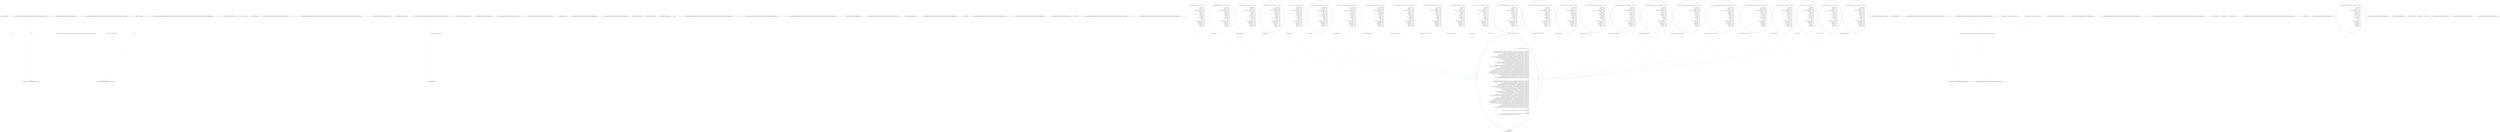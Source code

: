 digraph  {
n52 [label="QuantConnect.Lean.Engine.DataFeeds.CollectionSubscriptionDataSourceReader", span=""];
n0 [cluster="QuantConnect.Lean.Engine.DataFeeds.CollectionSubscriptionDataSourceReader.CollectionSubscriptionDataSourceReader(QuantConnect.Interfaces.IDataCacheProvider, QuantConnect.Data.SubscriptionDataConfig, System.DateTime, bool)", label="Entry QuantConnect.Lean.Engine.DataFeeds.CollectionSubscriptionDataSourceReader.CollectionSubscriptionDataSourceReader(QuantConnect.Interfaces.IDataCacheProvider, QuantConnect.Data.SubscriptionDataConfig, System.DateTime, bool)", span="44-44"];
n1 [cluster="QuantConnect.Lean.Engine.DataFeeds.CollectionSubscriptionDataSourceReader.CollectionSubscriptionDataSourceReader(QuantConnect.Interfaces.IDataCacheProvider, QuantConnect.Data.SubscriptionDataConfig, System.DateTime, bool)", label="_dataCacheProvider = dataCacheProvider", span="46-46"];
n2 [cluster="QuantConnect.Lean.Engine.DataFeeds.CollectionSubscriptionDataSourceReader.CollectionSubscriptionDataSourceReader(QuantConnect.Interfaces.IDataCacheProvider, QuantConnect.Data.SubscriptionDataConfig, System.DateTime, bool)", label="_date = date", span="47-47"];
n3 [cluster="QuantConnect.Lean.Engine.DataFeeds.CollectionSubscriptionDataSourceReader.CollectionSubscriptionDataSourceReader(QuantConnect.Interfaces.IDataCacheProvider, QuantConnect.Data.SubscriptionDataConfig, System.DateTime, bool)", label="_config = config", span="48-48"];
n4 [cluster="QuantConnect.Lean.Engine.DataFeeds.CollectionSubscriptionDataSourceReader.CollectionSubscriptionDataSourceReader(QuantConnect.Interfaces.IDataCacheProvider, QuantConnect.Data.SubscriptionDataConfig, System.DateTime, bool)", label="_isLiveMode = isLiveMode", span="49-49"];
n5 [cluster="QuantConnect.Lean.Engine.DataFeeds.CollectionSubscriptionDataSourceReader.CollectionSubscriptionDataSourceReader(QuantConnect.Interfaces.IDataCacheProvider, QuantConnect.Data.SubscriptionDataConfig, System.DateTime, bool)", label="_factory = (BaseData)ObjectActivator.GetActivator(config.Type).Invoke(new object[] { config.Type })", span="50-50"];
n6 [cluster="QuantConnect.Lean.Engine.DataFeeds.CollectionSubscriptionDataSourceReader.CollectionSubscriptionDataSourceReader(QuantConnect.Interfaces.IDataCacheProvider, QuantConnect.Data.SubscriptionDataConfig, System.DateTime, bool)", label="Exit QuantConnect.Lean.Engine.DataFeeds.CollectionSubscriptionDataSourceReader.CollectionSubscriptionDataSourceReader(QuantConnect.Interfaces.IDataCacheProvider, QuantConnect.Data.SubscriptionDataConfig, System.DateTime, bool)", span="44-44"];
n7 [cluster="QuantConnect.Util.ObjectActivator.GetActivator(System.Type)", label="Entry QuantConnect.Util.ObjectActivator.GetActivator(System.Type)", span="50-50"];
n8 [cluster="System.Func<T, TResult>.Invoke(T)", label="Entry System.Func<T, TResult>.Invoke(T)", span="0-0"];
n9 [cluster="QuantConnect.Lean.Engine.DataFeeds.CollectionSubscriptionDataSourceReader.Read(QuantConnect.Data.SubscriptionDataSource)", label="Entry QuantConnect.Lean.Engine.DataFeeds.CollectionSubscriptionDataSourceReader.Read(QuantConnect.Data.SubscriptionDataSource)", span="70-70"];
n10 [cluster="QuantConnect.Lean.Engine.DataFeeds.CollectionSubscriptionDataSourceReader.Read(QuantConnect.Data.SubscriptionDataSource)", label="SubscriptionDataSourceReader.CheckRemoteFileCache()", span="72-72"];
n13 [cluster="QuantConnect.Lean.Engine.DataFeeds.CollectionSubscriptionDataSourceReader.Read(QuantConnect.Data.SubscriptionDataSource)", label="source.TransportMedium", span="78-78"];
n15 [cluster="QuantConnect.Lean.Engine.DataFeeds.CollectionSubscriptionDataSourceReader.Read(QuantConnect.Data.SubscriptionDataSource)", label="reader = new RestSubscriptionStreamReader(source.Source)", span="82-82"];
n17 [cluster="QuantConnect.Lean.Engine.DataFeeds.CollectionSubscriptionDataSourceReader.Read(QuantConnect.Data.SubscriptionDataSource)", label="reader = new LocalFileSubscriptionStreamReader(_dataCacheProvider, source.Source)", span="85-85"];
n19 [cluster="QuantConnect.Lean.Engine.DataFeeds.CollectionSubscriptionDataSourceReader.Read(QuantConnect.Data.SubscriptionDataSource)", label="reader = new RemoteFileSubscriptionStreamReader(_dataCacheProvider, source.Source, Globals.Cache)", span="88-88"];
n11 [cluster="QuantConnect.Lean.Engine.DataFeeds.CollectionSubscriptionDataSourceReader.Read(QuantConnect.Data.SubscriptionDataSource)", label="IStreamReader reader = null", span="74-74"];
n31 [cluster="QuantConnect.Lean.Engine.DataFeeds.SubscriptionDataSourceReader.CheckRemoteFileCache()", label="Entry QuantConnect.Lean.Engine.DataFeeds.SubscriptionDataSourceReader.CheckRemoteFileCache()", span="58-58"];
n32 [cluster="QuantConnect.Data.UniverseSelection.BaseDataCollection.BaseDataCollection()", label="Entry QuantConnect.Data.UniverseSelection.BaseDataCollection.BaseDataCollection()", span="46-46"];
n14 [cluster="QuantConnect.Lean.Engine.DataFeeds.CollectionSubscriptionDataSourceReader.Read(QuantConnect.Data.SubscriptionDataSource)", label="SubscriptionTransportMedium.Rest", span="81-81"];
n16 [cluster="QuantConnect.Lean.Engine.DataFeeds.CollectionSubscriptionDataSourceReader.Read(QuantConnect.Data.SubscriptionDataSource)", label="SubscriptionTransportMedium.LocalFile", span="84-84"];
n18 [cluster="QuantConnect.Lean.Engine.DataFeeds.CollectionSubscriptionDataSourceReader.Read(QuantConnect.Data.SubscriptionDataSource)", label="SubscriptionTransportMedium.RemoteFile", span="87-87"];
n20 [cluster="QuantConnect.Lean.Engine.DataFeeds.CollectionSubscriptionDataSourceReader.Read(QuantConnect.Data.SubscriptionDataSource)", label="var raw = ''''", span="92-92"];
n35 [cluster="QuantConnect.Lean.Engine.DataFeeds.Transport.RemoteFileSubscriptionStreamReader.RemoteFileSubscriptionStreamReader(QuantConnect.Interfaces.IDataCacheProvider, string, string)", label="Entry QuantConnect.Lean.Engine.DataFeeds.Transport.RemoteFileSubscriptionStreamReader.RemoteFileSubscriptionStreamReader(QuantConnect.Interfaces.IDataCacheProvider, string, string)", span="37-37"];
n33 [cluster="QuantConnect.Lean.Engine.DataFeeds.Transport.RestSubscriptionStreamReader.RestSubscriptionStreamReader(string)", label="Entry QuantConnect.Lean.Engine.DataFeeds.Transport.RestSubscriptionStreamReader.RestSubscriptionStreamReader(string)", span="35-35"];
n34 [cluster="QuantConnect.Lean.Engine.DataFeeds.Transport.LocalFileSubscriptionStreamReader.LocalFileSubscriptionStreamReader(QuantConnect.Interfaces.IDataCacheProvider, string, string)", label="Entry QuantConnect.Lean.Engine.DataFeeds.Transport.LocalFileSubscriptionStreamReader.LocalFileSubscriptionStreamReader(QuantConnect.Interfaces.IDataCacheProvider, string, string)", span="41-41"];
n36 [cluster="QuantConnect.Interfaces.IStreamReader.ReadLine()", label="Entry QuantConnect.Interfaces.IStreamReader.ReadLine()", span="38-38"];
n37 [cluster="QuantConnect.Data.BaseData.Reader(QuantConnect.Data.SubscriptionDataConfig, string, System.DateTime, bool)", label="Entry QuantConnect.Data.BaseData.Reader(QuantConnect.Data.SubscriptionDataConfig, string, System.DateTime, bool)", span="144-144"];
n38 [cluster="System.Exception.Exception(string)", label="Entry System.Exception.Exception(string)", span="0-0"];
n39 [cluster="QuantConnect.Lean.Engine.DataFeeds.CollectionSubscriptionDataSourceReader.OnInvalidSource(QuantConnect.Data.SubscriptionDataSource, System.Exception)", label="Entry QuantConnect.Lean.Engine.DataFeeds.CollectionSubscriptionDataSourceReader.OnInvalidSource(QuantConnect.Data.SubscriptionDataSource, System.Exception)", span="136-136"];
n40 [cluster="QuantConnect.Lean.Engine.DataFeeds.CollectionSubscriptionDataSourceReader.OnReaderError(string, System.Exception)", label="Entry QuantConnect.Lean.Engine.DataFeeds.CollectionSubscriptionDataSourceReader.OnReaderError(string, System.Exception)", span="125-125"];
n30 [cluster="QuantConnect.Lean.Engine.DataFeeds.CollectionSubscriptionDataSourceReader.Read(QuantConnect.Data.SubscriptionDataSource)", label="Exit QuantConnect.Lean.Engine.DataFeeds.CollectionSubscriptionDataSourceReader.Read(QuantConnect.Data.SubscriptionDataSource)", span="70-70"];
n41 [cluster="QuantConnect.Lean.Engine.DataFeeds.CollectionSubscriptionDataSourceReader.OnReaderError(string, System.Exception)", label="var handler = ReaderError", span="127-127"];
n43 [cluster="QuantConnect.Lean.Engine.DataFeeds.CollectionSubscriptionDataSourceReader.OnReaderError(string, System.Exception)", label="handler(this, new ReaderErrorEventArgs(line, exception))", span="128-128"];
n42 [cluster="QuantConnect.Lean.Engine.DataFeeds.CollectionSubscriptionDataSourceReader.OnReaderError(string, System.Exception)", label="handler != null", span="128-128"];
n44 [cluster="QuantConnect.Lean.Engine.DataFeeds.CollectionSubscriptionDataSourceReader.OnReaderError(string, System.Exception)", label="Exit QuantConnect.Lean.Engine.DataFeeds.CollectionSubscriptionDataSourceReader.OnReaderError(string, System.Exception)", span="125-125"];
n45 [cluster="QuantConnect.Lean.Engine.DataFeeds.ReaderErrorEventArgs.ReaderErrorEventArgs(string, System.Exception)", label="Entry QuantConnect.Lean.Engine.DataFeeds.ReaderErrorEventArgs.ReaderErrorEventArgs(string, System.Exception)", span="45-45"];
n46 [cluster="System.EventHandler<TEventArgs>.Invoke(object, TEventArgs)", label="Entry System.EventHandler<TEventArgs>.Invoke(object, TEventArgs)", span="0-0"];
n47 [cluster="QuantConnect.Lean.Engine.DataFeeds.CollectionSubscriptionDataSourceReader.OnInvalidSource(QuantConnect.Data.SubscriptionDataSource, System.Exception)", label="var handler = InvalidSource", span="138-138"];
n49 [cluster="QuantConnect.Lean.Engine.DataFeeds.CollectionSubscriptionDataSourceReader.OnInvalidSource(QuantConnect.Data.SubscriptionDataSource, System.Exception)", label="handler(this, new InvalidSourceEventArgs(source, exception))", span="139-139"];
n48 [cluster="QuantConnect.Lean.Engine.DataFeeds.CollectionSubscriptionDataSourceReader.OnInvalidSource(QuantConnect.Data.SubscriptionDataSource, System.Exception)", label="handler != null", span="139-139"];
n50 [cluster="QuantConnect.Lean.Engine.DataFeeds.CollectionSubscriptionDataSourceReader.OnInvalidSource(QuantConnect.Data.SubscriptionDataSource, System.Exception)", label="Exit QuantConnect.Lean.Engine.DataFeeds.CollectionSubscriptionDataSourceReader.OnInvalidSource(QuantConnect.Data.SubscriptionDataSource, System.Exception)", span="136-136"];
n51 [cluster="QuantConnect.Lean.Engine.DataFeeds.InvalidSourceEventArgs.InvalidSourceEventArgs(QuantConnect.Data.SubscriptionDataSource, System.Exception)", label="Entry QuantConnect.Lean.Engine.DataFeeds.InvalidSourceEventArgs.InvalidSourceEventArgs(QuantConnect.Data.SubscriptionDataSource, System.Exception)", span="46-46"];
m0_44 [cluster="lambda expression", file="DailyFx.cs", label="Entry lambda expression", span="703-703"];
m0_45 [cluster="lambda expression", file="DailyFx.cs", label="new TestCaseData(x).SetName(x.Language + ''/'' + x.Algorithm)", span="703-703"];
m0_46 [cluster="lambda expression", file="DailyFx.cs", label="Exit lambda expression", span="703-703"];
m0_9 [cluster="QuantConnect.Tests.AlgorithmRunner.RunLocalBacktest(string, System.Collections.Generic.Dictionary<string, string>, QuantConnect.Language)", file="DailyFx.cs", label="Entry QuantConnect.Tests.AlgorithmRunner.RunLocalBacktest(string, System.Collections.Generic.Dictionary<string, string>, QuantConnect.Language)", span="38-38"];
m0_0 [cluster="QuantConnect.Tests.RegressionTests.AlgorithmStatisticsRegression(QuantConnect.Tests.RegressionTests.AlgorithmStatisticsTestParameters)", file="DailyFx.cs", label="Entry QuantConnect.Tests.RegressionTests.AlgorithmStatisticsRegression(QuantConnect.Tests.RegressionTests.AlgorithmStatisticsTestParameters)", span="25-25"];
m0_3 [cluster="QuantConnect.Tests.RegressionTests.AlgorithmStatisticsRegression(QuantConnect.Tests.RegressionTests.AlgorithmStatisticsTestParameters)", color=green, community=0, file="DailyFx.cs", label="QuantConnect.Configuration.Config.Set(''symbol-minute-limit'', ''100'')", prediction=0, span="32-32"];
m0_2 [cluster="QuantConnect.Tests.RegressionTests.AlgorithmStatisticsRegression(QuantConnect.Tests.RegressionTests.AlgorithmStatisticsTestParameters)", file="DailyFx.cs", label="parameters.Algorithm == ''OptionChainConsistencyRegressionAlgorithm''", span="29-29"];
m0_4 [cluster="QuantConnect.Tests.RegressionTests.AlgorithmStatisticsRegression(QuantConnect.Tests.RegressionTests.AlgorithmStatisticsTestParameters)", color=green, community=0, file="DailyFx.cs", label="QuantConnect.Configuration.Config.Set(''symbol-second-limit'', ''100'')", prediction=1, span="33-33"];
m0_5 [cluster="QuantConnect.Tests.RegressionTests.AlgorithmStatisticsRegression(QuantConnect.Tests.RegressionTests.AlgorithmStatisticsTestParameters)", file="DailyFx.cs", label="QuantConnect.Configuration.Config.Set(''symbol-tick-limit'', ''100'')", span="34-34"];
m0_1 [cluster="QuantConnect.Tests.RegressionTests.AlgorithmStatisticsRegression(QuantConnect.Tests.RegressionTests.AlgorithmStatisticsTestParameters)", file="DailyFx.cs", label="QuantConnect.Configuration.Config.Set(''quandl-auth-token'', ''WyAazVXnq7ATy_fefTqm'')", span="27-27"];
m0_6 [cluster="QuantConnect.Tests.RegressionTests.AlgorithmStatisticsRegression(QuantConnect.Tests.RegressionTests.AlgorithmStatisticsTestParameters)", file="DailyFx.cs", label="AlgorithmRunner.RunLocalBacktest(parameters.Algorithm, parameters.Statistics, parameters.Language)", span="37-37"];
m0_7 [cluster="QuantConnect.Tests.RegressionTests.AlgorithmStatisticsRegression(QuantConnect.Tests.RegressionTests.AlgorithmStatisticsTestParameters)", file="DailyFx.cs", label="Exit QuantConnect.Tests.RegressionTests.AlgorithmStatisticsRegression(QuantConnect.Tests.RegressionTests.AlgorithmStatisticsTestParameters)", span="25-25"];
m0_41 [cluster="QuantConnect.Tests.RegressionTests.AlgorithmStatisticsTestParameters.AlgorithmStatisticsTestParameters(string, System.Collections.Generic.Dictionary<string, string>, QuantConnect.Language)", file="DailyFx.cs", label="Entry QuantConnect.Tests.RegressionTests.AlgorithmStatisticsTestParameters.AlgorithmStatisticsTestParameters(string, System.Collections.Generic.Dictionary<string, string>, QuantConnect.Language)", span="712-712"];
m0_49 [cluster="QuantConnect.Tests.RegressionTests.AlgorithmStatisticsTestParameters.AlgorithmStatisticsTestParameters(string, System.Collections.Generic.Dictionary<string, string>, QuantConnect.Language)", file="DailyFx.cs", label="Algorithm = algorithm", span="714-714"];
m0_50 [cluster="QuantConnect.Tests.RegressionTests.AlgorithmStatisticsTestParameters.AlgorithmStatisticsTestParameters(string, System.Collections.Generic.Dictionary<string, string>, QuantConnect.Language)", file="DailyFx.cs", label="Statistics = statistics", span="715-715"];
m0_51 [cluster="QuantConnect.Tests.RegressionTests.AlgorithmStatisticsTestParameters.AlgorithmStatisticsTestParameters(string, System.Collections.Generic.Dictionary<string, string>, QuantConnect.Language)", file="DailyFx.cs", label="Language = language", span="716-716"];
m0_52 [cluster="QuantConnect.Tests.RegressionTests.AlgorithmStatisticsTestParameters.AlgorithmStatisticsTestParameters(string, System.Collections.Generic.Dictionary<string, string>, QuantConnect.Language)", file="DailyFx.cs", label="Exit QuantConnect.Tests.RegressionTests.AlgorithmStatisticsTestParameters.AlgorithmStatisticsTestParameters(string, System.Collections.Generic.Dictionary<string, string>, QuantConnect.Language)", span="712-712"];
m0_48 [cluster="Unk.SetName", file="DailyFx.cs", label="Entry Unk.SetName", span=""];
m0_10 [cluster="QuantConnect.Tests.RegressionTests.GetRegressionTestParameters()", file="DailyFx.cs", label="Entry QuantConnect.Tests.RegressionTests.GetRegressionTestParameters()", span="40-40"];
m0_11 [cluster="QuantConnect.Tests.RegressionTests.GetRegressionTestParameters()", color=green, community=0, file="DailyFx.cs", label="var basicTemplateStatistics = new Dictionary<string, string>\r\n            {\r\n                {''Total Trades'', ''1''},\r\n                {''Average Win'', ''0%''},\r\n                {''Average Loss'', ''0%''},\r\n                {''Compounding Annual Return'', ''264.956%''},\r\n                {''Drawdown'', ''2.200%''},\r\n                {''Expectancy'', ''0''},\r\n                {''Net Profit'', ''0%''},\r\n                {''Sharpe Ratio'', ''4.411''},\r\n                {''Loss Rate'', ''0%''},\r\n                {''Win Rate'', ''0%''},\r\n                {''Profit-Loss Ratio'', ''0''},\r\n                {''Alpha'', ''0.002''},\r\n                {''Beta'', ''1''},\r\n                {''Annual Standard Deviation'', ''0.193''},\r\n                {''Annual Variance'', ''0.037''},\r\n                {''Information Ratio'', ''6.816''},\r\n                {''Tracking Error'', ''0''},\r\n                {''Treynor Ratio'', ''0.851''},\r\n                {''Total Fees'', ''$3.09''}\r\n            }", prediction=2, span="42-63"];
m0_12 [cluster="QuantConnect.Tests.RegressionTests.GetRegressionTestParameters()", color=green, community=0, file="DailyFx.cs", label="var basicTemplateOptionsStatistics = new Dictionary<string, string>\r\n            {\r\n                {''Total Trades'', ''2''},\r\n                {''Average Win'', ''0%''},\r\n                {''Average Loss'', ''-0.28%''},\r\n                {''Compounding Annual Return'', ''-78.105%''},\r\n                {''Drawdown'', ''0.300%''},\r\n                {''Expectancy'', ''-1''},\r\n                {''Net Profit'', ''-0.280%''},\r\n                {''Sharpe Ratio'', ''0''},\r\n                {''Loss Rate'', ''100%''},\r\n                {''Win Rate'', ''0%''},\r\n                {''Profit-Loss Ratio'', ''0''},\r\n                {''Alpha'', ''0''},\r\n                {''Beta'', ''0''},\r\n                {''Annual Standard Deviation'', ''0''},\r\n                {''Annual Variance'', ''0''},\r\n                {''Information Ratio'', ''0''},\r\n                {''Tracking Error'', ''0''},\r\n                {''Treynor Ratio'', ''0''},\r\n                {''Total Fees'', ''$0.50''},\r\n            }", prediction=3, span="65-86"];
m0_37 [cluster="QuantConnect.Tests.RegressionTests.GetRegressionTestParameters()", file="DailyFx.cs", label="return new List<AlgorithmStatisticsTestParameters>\r\n            {\r\n                // CSharp\r\n                new AlgorithmStatisticsTestParameters(''BasicTemplateFuturesAlgorithmDaily'', basicTemplateFuturesAlgorithmDailyStatistics, Language.CSharp),\r\n                new AlgorithmStatisticsTestParameters(''AddRemoveSecurityRegressionAlgorithm'', addRemoveSecurityRegressionStatistics, Language.CSharp),\r\n                new AlgorithmStatisticsTestParameters(''BasicTemplateAlgorithm'', basicTemplateStatistics, Language.CSharp),\r\n                new AlgorithmStatisticsTestParameters(''BasicTemplateOptionsAlgorithm'', basicTemplateOptionsStatistics, Language.CSharp),\r\n                new AlgorithmStatisticsTestParameters(''CustomDataRegressionAlgorithm'', customDataRegressionStatistics, Language.CSharp),\r\n                new AlgorithmStatisticsTestParameters(''DropboxBaseDataUniverseSelectionAlgorithm'', dropboxBaseDataUniverseSelectionStatistics, Language.CSharp),\r\n                new AlgorithmStatisticsTestParameters(''DropboxUniverseSelectionAlgorithm'', dropboxUniverseSelectionStatistics, Language.CSharp),\r\n                new AlgorithmStatisticsTestParameters(''LimitFillRegressionAlgorithm'', limitFillRegressionStatistics, Language.CSharp),\r\n                new AlgorithmStatisticsTestParameters(''ParameterizedAlgorithm'', parameterizedStatistics, Language.CSharp),\r\n                new AlgorithmStatisticsTestParameters(''RegressionAlgorithm'', regressionStatistics, Language.CSharp),\r\n                new AlgorithmStatisticsTestParameters(''UniverseSelectionRegressionAlgorithm'', universeSelectionRegressionStatistics, Language.CSharp),\r\n                new AlgorithmStatisticsTestParameters(''UpdateOrderRegressionAlgorithm'', updateOrderRegressionStatistics, Language.CSharp),\r\n                new AlgorithmStatisticsTestParameters(''HistoryAlgorithm'', historyAlgorithmStatistics, Language.CSharp),\r\n                new AlgorithmStatisticsTestParameters(''CoarseFundamentalTop5Algorithm'', coarseFundamentalTop5AlgorithmStatistics, Language.CSharp),\r\n                new AlgorithmStatisticsTestParameters(''CoarseFineFundamentalRegressionAlgorithm'', coarseFineFundamentalRegressionAlgorithmStatistics, Language.CSharp),\r\n                new AlgorithmStatisticsTestParameters(''MACDTrendAlgorithm'', macdTrendAlgorithmStatistics, Language.CSharp),\r\n                new AlgorithmStatisticsTestParameters(''OptionSplitRegressionAlgorithm'', optionSplitRegressionAlgorithmStatistics, Language.CSharp),\r\n                new AlgorithmStatisticsTestParameters(''OptionRenameRegressionAlgorithm'', optionRenameRegressionAlgorithmStatistics, Language.CSharp),\r\n                new AlgorithmStatisticsTestParameters(''OptionOpenInterestRegressionAlgorithm'', optionOpenInterestRegressionAlgorithmStatistics, Language.CSharp),\r\n                new AlgorithmStatisticsTestParameters(''OptionChainConsistencyRegressionAlgorithm'', optionChainConsistencyRegressionAlgorithmStatistics, Language.CSharp),\r\n                new AlgorithmStatisticsTestParameters(''WeeklyUniverseSelectionRegressionAlgorithm'', weeklyUniverseSelectionRegressionAlgorithmStatistics, Language.CSharp),\r\n                new AlgorithmStatisticsTestParameters(''OptionExerciseAssignRegressionAlgorithm'',optionExerciseAssignRegressionAlgorithmStatistics, Language.CSharp),\r\n                new AlgorithmStatisticsTestParameters(''BasicTemplateDailyAlgorithm'', basicTemplateDailyStatistics, Language.CSharp),\r\n                new AlgorithmStatisticsTestParameters(''HourSplitRegressionAlgorithm'', hourSplitStatistics, Language.CSharp),\r\n                new AlgorithmStatisticsTestParameters(''HourReverseSplitRegressionAlgorithm'', hourReverseSplitStatistics, Language.CSharp),\r\n                new AlgorithmStatisticsTestParameters(''FractionalQuantityRegressionAlgorithm'', fractionalQuantityRegressionStatistics, Language.CSharp),\r\n\r\n                // Python\r\n                // new AlgorithmStatisticsTestParameters(''BasicTemplateFuturesAlgorithmDaily'', basicTemplateFuturesAlgorithmDailyStatistics, Language.Python),\r\n                new AlgorithmStatisticsTestParameters(''AddRemoveSecurityRegressionAlgorithm'', addRemoveSecurityRegressionStatistics, Language.Python),\r\n                new AlgorithmStatisticsTestParameters(''BasicTemplateAlgorithm'', basicTemplateStatistics, Language.Python),\r\n                new AlgorithmStatisticsTestParameters(''BasicTemplateOptionsAlgorithm'', basicTemplateOptionsStatistics, Language.Python),\r\n                new AlgorithmStatisticsTestParameters(''CustomDataRegressionAlgorithm'', customDataRegressionStatistics, Language.Python),\r\n                new AlgorithmStatisticsTestParameters(''DropboxBaseDataUniverseSelectionAlgorithm'', dropboxBaseDataUniverseSelectionStatistics, Language.Python),\r\n                new AlgorithmStatisticsTestParameters(''DropboxUniverseSelectionAlgorithm'', dropboxUniverseSelectionStatistics, Language.Python),\r\n                new AlgorithmStatisticsTestParameters(''LimitFillRegressionAlgorithm'', limitFillRegressionStatistics, Language.Python),\r\n                new AlgorithmStatisticsTestParameters(''ParameterizedAlgorithm'', parameterizedStatistics, Language.Python),\r\n                new AlgorithmStatisticsTestParameters(''RegressionAlgorithm'', regressionStatistics, Language.Python),\r\n                new AlgorithmStatisticsTestParameters(''UniverseSelectionRegressionAlgorithm'', universeSelectionRegressionStatistics, Language.Python),\r\n                new AlgorithmStatisticsTestParameters(''UpdateOrderRegressionAlgorithm'', updateOrderRegressionStatistics, Language.Python),\r\n                //new AlgorithmStatisticsTestParameters(''HistoryAlgorithm'', historyAlgorithmStatistics, Language.Python),\r\n                new AlgorithmStatisticsTestParameters(''CoarseFundamentalTop5Algorithm'', coarseFundamentalTop5AlgorithmStatistics, Language.Python),\r\n                new AlgorithmStatisticsTestParameters(''CoarseFineFundamentalRegressionAlgorithm'', coarseFineFundamentalRegressionAlgorithmStatistics, Language.Python),\r\n                new AlgorithmStatisticsTestParameters(''MACDTrendAlgorithm'', macdTrendAlgorithmStatistics, Language.Python),\r\n                new AlgorithmStatisticsTestParameters(''OptionSplitRegressionAlgorithm'', optionSplitRegressionAlgorithmStatistics, Language.Python),\r\n                new AlgorithmStatisticsTestParameters(''OptionRenameRegressionAlgorithm'', optionRenameRegressionAlgorithmStatistics, Language.Python),\r\n                new AlgorithmStatisticsTestParameters(''OptionOpenInterestRegressionAlgorithm'', optionOpenInterestRegressionAlgorithmStatistics, Language.Python),\r\n                new AlgorithmStatisticsTestParameters(''OptionChainConsistencyRegressionAlgorithm'', optionChainConsistencyRegressionAlgorithmStatistics, Language.Python),\r\n                new AlgorithmStatisticsTestParameters(''WeeklyUniverseSelectionRegressionAlgorithm'', weeklyUniverseSelectionRegressionAlgorithmStatistics, Language.Python),\r\n                new AlgorithmStatisticsTestParameters(''OptionExerciseAssignRegressionAlgorithm'',optionExerciseAssignRegressionAlgorithmStatistics, Language.Python),\r\n                new AlgorithmStatisticsTestParameters(''BasicTemplateDailyAlgorithm'', basicTemplateDailyStatistics, Language.Python),\r\n                new AlgorithmStatisticsTestParameters(''HourSplitRegressionAlgorithm'', hourSplitStatistics, Language.Python),\r\n                new AlgorithmStatisticsTestParameters(''HourReverseSplitRegressionAlgorithm'', hourReverseSplitStatistics, Language.Python),\r\n                new AlgorithmStatisticsTestParameters(''FractionalQuantityRegressionAlgorithm'', fractionalQuantityRegressionStatistics, Language.Python),\r\n\r\n                // FSharp\r\n                // new AlgorithmStatisticsTestParameters(''BasicTemplateAlgorithm'', basicTemplateStatistics, Language.FSharp),\r\n\r\n                // VisualBasic\r\n                // new AlgorithmStatisticsTestParameters(''BasicTemplateAlgorithm'', basicTemplateStatistics, Language.VisualBasic),\r\n            }.Select(x => new TestCaseData(x).SetName(x.Language + ''/'' + x.Algorithm)).ToArray();", span="640-703"];
m0_17 [cluster="QuantConnect.Tests.RegressionTests.GetRegressionTestParameters()", color=green, community=0, file="DailyFx.cs", label="var customDataRegressionStatistics = new Dictionary<string, string>\r\n            {\r\n                {''Total Trades'', ''1''},\r\n                {''Average Win'', ''0%''},\r\n                {''Average Loss'', ''0%''},\r\n                {''Compounding Annual Return'', ''155.210%''},\r\n                {''Drawdown'', ''84.800%''},\r\n                {''Expectancy'', ''0''},\r\n                {''Net Profit'', ''0%''},\r\n                {''Sharpe Ratio'', ''1.199''},\r\n                {''Loss Rate'', ''0%''},\r\n                {''Win Rate'', ''0%''},\r\n                {''Profit-Loss Ratio'', ''0''},\r\n                {''Alpha'', ''0.99''},\r\n                {''Beta'', ''0.168''},\r\n                {''Annual Standard Deviation'', ''0.84''},\r\n                {''Annual Variance'', ''0.706''},\r\n                {''Information Ratio'', ''1.072''},\r\n                {''Tracking Error'', ''0.845''},\r\n                {''Treynor Ratio'', ''5.997''},\r\n                {''Total Fees'', ''$0.00''}\r\n            }", prediction=4, span="180-201"];
m0_13 [cluster="QuantConnect.Tests.RegressionTests.GetRegressionTestParameters()", file="DailyFx.cs", label="var limitFillRegressionStatistics = new Dictionary<string, string>\r\n            {\r\n                {''Total Trades'', ''34''},\r\n                {''Average Win'', ''0.02%''},\r\n                {''Average Loss'', ''-0.02%''},\r\n                {''Compounding Annual Return'', ''8.350%''},\r\n                {''Drawdown'', ''0.400%''},\r\n                {''Expectancy'', ''0.447''},\r\n                {''Net Profit'', ''0.103%''},\r\n                {''Sharpe Ratio'', ''1.747''},\r\n                {''Loss Rate'', ''31%''},\r\n                {''Win Rate'', ''69%''},\r\n                {''Profit-Loss Ratio'', ''1.10''},\r\n                {''Alpha'', ''-0.077''},\r\n                {''Beta'', ''0.152''},\r\n                {''Annual Standard Deviation'', ''0.03''},\r\n                {''Annual Variance'', ''0.001''},\r\n                {''Information Ratio'', ''-4.87''},\r\n                {''Tracking Error'', ''0.164''},\r\n                {''Treynor Ratio'', ''0.343''},\r\n                {''Total Fees'', ''$34.00''}\r\n            }", span="88-109"];
m0_15 [cluster="QuantConnect.Tests.RegressionTests.GetRegressionTestParameters()", color=green, community=0, file="DailyFx.cs", label="var regressionStatistics = new Dictionary<string, string>\r\n            {\r\n                {''Total Trades'', ''5433''},\r\n                {''Average Win'', ''0.00%''},\r\n                {''Average Loss'', ''0.00%''},\r\n                {''Compounding Annual Return'', ''-3.886%''},\r\n                {''Drawdown'', ''0.100%''},\r\n                {''Expectancy'', ''-0.991''},\r\n                {''Net Profit'', ''-0.054%''},\r\n                {''Sharpe Ratio'', ''-30.336''},\r\n                {''Loss Rate'', ''100%''},\r\n                {''Win Rate'', ''0%''},\r\n                {''Profit-Loss Ratio'', ''2.40''},\r\n                {''Alpha'', ''-0.022''},\r\n                {''Beta'', ''-0.001''},\r\n                {''Annual Standard Deviation'', ''0.001''},\r\n                {''Annual Variance'', ''0''},\r\n                {''Information Ratio'', ''-4.198''},\r\n                {''Tracking Error'', ''0.174''},\r\n                {''Treynor Ratio'', ''35.023''},\r\n                {''Total Fees'', ''$5433.00''}\r\n            }", prediction=5, span="134-155"];
m0_14 [cluster="QuantConnect.Tests.RegressionTests.GetRegressionTestParameters()", file="DailyFx.cs", label="var updateOrderRegressionStatistics = new Dictionary<string, string>\r\n            {\r\n                {''Total Trades'', ''21''},\r\n                {''Average Win'', ''0%''},\r\n                {''Average Loss'', ''-1.71%''},\r\n                {''Compounding Annual Return'', ''-8.289%''},\r\n                {''Drawdown'', ''16.700%''},\r\n                {''Expectancy'', ''-1''},\r\n                {''Net Profit'', ''-15.892%''},\r\n                {''Sharpe Ratio'', ''-1.225''},\r\n                {''Loss Rate'', ''100%''},\r\n                {''Win Rate'', ''0%''},\r\n                {''Profit-Loss Ratio'', ''0''},\r\n                {''Alpha'', ''0.011''},\r\n                {''Beta'', ''-0.469''},\r\n                {''Annual Standard Deviation'', ''0.056''},\r\n                {''Annual Variance'', ''0.003''},\r\n                {''Information Ratio'', ''-1.573''},\r\n                {''Tracking Error'', ''0.152''},\r\n                {''Treynor Ratio'', ''0.147''},\r\n                {''Total Fees'', ''$21.00''}\r\n            }", span="111-132"];
m0_18 [cluster="QuantConnect.Tests.RegressionTests.GetRegressionTestParameters()", color=green, community=0, file="DailyFx.cs", label="var addRemoveSecurityRegressionStatistics = new Dictionary<string, string>\r\n            {\r\n                {''Total Trades'', ''5''},\r\n                {''Average Win'', ''0.49%''},\r\n                {''Average Loss'', ''0%''},\r\n                {''Compounding Annual Return'', ''307.853%''},\r\n                {''Drawdown'', ''1.400%''},\r\n                {''Expectancy'', ''0''},\r\n                {''Net Profit'', ''1.814%''},\r\n                {''Sharpe Ratio'', ''6.474''},\r\n                {''Loss Rate'', ''0%''},\r\n                {''Win Rate'', ''100%''},\r\n                {''Profit-Loss Ratio'', ''0''},\r\n                {''Alpha'', ''0.306''},\r\n                {''Beta'', ''0.718''},\r\n                {''Annual Standard Deviation'', ''0.141''},\r\n                {''Annual Variance'', ''0.02''},\r\n                {''Information Ratio'', ''1.077''},\r\n                {''Tracking Error'', ''0.062''},\r\n                {''Treynor Ratio'', ''1.275''},\r\n                {''Total Fees'', ''$25.20''}\r\n            }", prediction=6, span="203-224"];
m0_16 [cluster="QuantConnect.Tests.RegressionTests.GetRegressionTestParameters()", color=green, community=0, file="DailyFx.cs", label="var universeSelectionRegressionStatistics = new Dictionary<string, string>\r\n            {\r\n                {''Total Trades'', ''5''},\r\n                {''Average Win'', ''0.70%''},\r\n                {''Average Loss'', ''0%''},\r\n                {''Compounding Annual Return'', ''-73.872%''},\r\n                {''Drawdown'', ''6.600%''},\r\n                {''Expectancy'', ''0''},\r\n                {''Net Profit'', ''-6.060%''},\r\n                {''Sharpe Ratio'', ''-3.562''},\r\n                {''Loss Rate'', ''0%''},\r\n                {''Win Rate'', ''100%''},\r\n                {''Profit-Loss Ratio'', ''0''},\r\n                {''Alpha'', ''-0.681''},\r\n                {''Beta'', ''2.014''},\r\n                {''Annual Standard Deviation'', ''0.284''},\r\n                {''Annual Variance'', ''0.08''},\r\n                {''Information Ratio'', ''-3.67''},\r\n                {''Tracking Error'', ''0.231''},\r\n                {''Treynor Ratio'', ''-0.502''},\r\n                {''Total Fees'', ''$5.00''}\r\n            }", prediction=7, span="157-178"];
m0_19 [cluster="QuantConnect.Tests.RegressionTests.GetRegressionTestParameters()", color=green, community=0, file="DailyFx.cs", label="var dropboxBaseDataUniverseSelectionStatistics = new Dictionary<string, string>\r\n            {\r\n                {''Total Trades'', ''67''},\r\n                {''Average Win'', ''1.13%''},\r\n                {''Average Loss'', ''-0.69%''},\r\n                {''Compounding Annual Return'', ''17.718%''},\r\n                {''Drawdown'', ''5.100%''},\r\n                {''Expectancy'', ''0.813''},\r\n                {''Net Profit'', ''17.718%''},\r\n                {''Sharpe Ratio'', ''1.38''},\r\n                {''Loss Rate'', ''31%''},\r\n                {''Win Rate'', ''69%''},\r\n                {''Profit-Loss Ratio'', ''1.64''},\r\n                {''Alpha'', ''0.055''},\r\n                {''Beta'', ''0.379''},\r\n                {''Annual Standard Deviation'', ''0.099''},\r\n                {''Annual Variance'', ''0.01''},\r\n                {''Information Ratio'', ''-0.703''},\r\n                {''Tracking Error'', ''0.11''},\r\n                {''Treynor Ratio'', ''0.359''},\r\n                {''Total Fees'', ''$300.15''}\r\n            }", prediction=8, span="226-247"];
m0_20 [cluster="QuantConnect.Tests.RegressionTests.GetRegressionTestParameters()", color=green, community=0, file="DailyFx.cs", label="var dropboxUniverseSelectionStatistics = new Dictionary<string, string>\r\n            {\r\n                {''Total Trades'', ''49''},\r\n                {''Average Win'', ''1.58%''},\r\n                {''Average Loss'', ''-1.03%''},\r\n                {''Compounding Annual Return'', ''21.281%''},\r\n                {''Drawdown'', ''8.200%''},\r\n                {''Expectancy'', ''0.646''},\r\n                {''Net Profit'', ''21.281%''},\r\n                {''Sharpe Ratio'', ''1.362''},\r\n                {''Loss Rate'', ''35%''},\r\n                {''Win Rate'', ''65%''},\r\n                {''Profit-Loss Ratio'', ''1.52''},\r\n                {''Alpha'', ''0.012''},\r\n                {''Beta'', ''0.705''},\r\n                {''Annual Standard Deviation'', ''0.12''},\r\n                {''Annual Variance'', ''0.014''},\r\n                {''Information Ratio'', ''-0.51''},\r\n                {''Tracking Error'', ''0.101''},\r\n                {''Treynor Ratio'', ''0.232''},\r\n                {''Total Fees'', ''$232.92''}\r\n            }", prediction=9, span="249-270"];
m0_21 [cluster="QuantConnect.Tests.RegressionTests.GetRegressionTestParameters()", color=green, community=0, file="DailyFx.cs", label="var parameterizedStatistics = new Dictionary<string, string>\r\n            {\r\n                {''Total Trades'', ''1''},\r\n                {''Average Win'', ''0%''},\r\n                {''Average Loss'', ''0%''},\r\n                {''Compounding Annual Return'', ''278.616%''},\r\n                {''Drawdown'', ''0.300%''},\r\n                {''Expectancy'', ''0''},\r\n                {''Net Profit'', ''0%''},\r\n                {''Sharpe Ratio'', ''11.017''},\r\n                {''Loss Rate'', ''0%''},\r\n                {''Win Rate'', ''0%''},\r\n                {''Profit-Loss Ratio'', ''0''},\r\n                {''Alpha'', ''0.553''},\r\n                {''Beta'', ''0.364''},\r\n                {''Annual Standard Deviation'', ''0.078''},\r\n                {''Annual Variance'', ''0.006''},\r\n                {''Information Ratio'', ''0.101''},\r\n                {''Tracking Error'', ''0.127''},\r\n                {''Treynor Ratio'', ''2.367''},\r\n                {''Total Fees'', ''$3.09''},\r\n            }", prediction=10, span="272-293"];
m0_22 [cluster="QuantConnect.Tests.RegressionTests.GetRegressionTestParameters()", color=green, community=0, file="DailyFx.cs", label="var historyAlgorithmStatistics = new Dictionary<string, string>\r\n            {\r\n                {''Total Trades'', ''1''},\r\n                {''Average Win'', ''0%''},\r\n                {''Average Loss'', ''0%''},\r\n                {''Compounding Annual Return'', ''372.677%''},\r\n                {''Drawdown'', ''1.100%''},\r\n                {''Expectancy'', ''0''},\r\n                {''Net Profit'', ''0%''},\r\n                {''Sharpe Ratio'', ''4.521''},\r\n                {''Loss Rate'', ''0%''},\r\n                {''Win Rate'', ''0%''},\r\n                {''Profit-Loss Ratio'', ''0''},\r\n                {''Alpha'', ''0.006''},\r\n                {''Beta'', ''0.997''},\r\n                {''Annual Standard Deviation'', ''0.193''},\r\n                {''Annual Variance'', ''0.037''},\r\n                {''Information Ratio'', ''6.231''},\r\n                {''Tracking Error'', ''0.001''},\r\n                {''Treynor Ratio'', ''0.876''},\r\n                {''Total Fees'', ''$3.09''},\r\n            }", prediction=11, span="295-316"];
m0_23 [cluster="QuantConnect.Tests.RegressionTests.GetRegressionTestParameters()", file="DailyFx.cs", label="var coarseFundamentalTop5AlgorithmStatistics = new Dictionary<string, string>\r\n            {\r\n                {''Total Trades'', ''10''},\r\n                {''Average Win'', ''1.15%''},\r\n                {''Average Loss'', ''-0.47%''},\r\n                {''Compounding Annual Return'', ''-0.746%''},\r\n                {''Drawdown'', ''3.000%''},\r\n                {''Expectancy'', ''-0.313''},\r\n                {''Net Profit'', ''-0.746%''},\r\n                {''Sharpe Ratio'', ''-0.242''},\r\n                {''Loss Rate'', ''80%''},\r\n                {''Win Rate'', ''20%''},\r\n                {''Profit-Loss Ratio'', ''2.44''},\r\n                {''Alpha'', ''-0.01''},\r\n                {''Beta'', ''0.044''},\r\n                {''Annual Standard Deviation'', ''0.024''},\r\n                {''Annual Variance'', ''0.001''},\r\n                {''Information Ratio'', ''-0.973''},\r\n                {''Tracking Error'', ''0.1''},\r\n                {''Treynor Ratio'', ''-0.13''},\r\n                {''Total Fees'', ''$10.61''},\r\n            }", span="318-339"];
m0_24 [cluster="QuantConnect.Tests.RegressionTests.GetRegressionTestParameters()", file="DailyFx.cs", label="var coarseFineFundamentalRegressionAlgorithmStatistics = new Dictionary<string, string>\r\n            {\r\n                {''Total Trades'', ''6''},\r\n                {''Average Win'', ''0%''},\r\n                {''Average Loss'', ''-0.84%''},\r\n                {''Compounding Annual Return'', ''-57.345%''},\r\n                {''Drawdown'', ''9.100%''},\r\n                {''Expectancy'', ''-1''},\r\n                {''Net Profit'', ''-6.763%''},\r\n                {''Sharpe Ratio'', ''-3.025''},\r\n                {''Loss Rate'', ''100%''},\r\n                {''Win Rate'', ''0%''},\r\n                {''Profit-Loss Ratio'', ''0''},\r\n                {''Alpha'', ''-0.754''},\r\n                {''Beta'', ''1.258''},\r\n                {''Annual Standard Deviation'', ''0.217''},\r\n                {''Annual Variance'', ''0.047''},\r\n                {''Information Ratio'', ''-4.525''},\r\n                {''Tracking Error'', ''0.162''},\r\n                {''Treynor Ratio'', ''-0.521''},\r\n                {''Total Fees'', ''$13.92''},\r\n            }", span="341-362"];
m0_25 [cluster="QuantConnect.Tests.RegressionTests.GetRegressionTestParameters()", file="DailyFx.cs", label="var macdTrendAlgorithmStatistics = new Dictionary<string, string>\r\n            {\r\n                {''Total Trades'', ''84''},\r\n                {''Average Win'', ''4.79%''},\r\n                {''Average Loss'', ''-4.17%''},\r\n                {''Compounding Annual Return'', ''2.967%''},\r\n                {''Drawdown'', ''34.800%''},\r\n                {''Expectancy'', ''0.228''},\r\n                {''Net Profit'', ''37.970%''},\r\n                {''Sharpe Ratio'', ''0.27''},\r\n                {''Loss Rate'', ''43%''},\r\n                {''Win Rate'', ''57%''},\r\n                {''Profit-Loss Ratio'', ''1.15''},\r\n                {''Alpha'', ''-0.002''},\r\n                {''Beta'', ''0.411''},\r\n                {''Annual Standard Deviation'', ''0.112''},\r\n                {''Annual Variance'', ''0.013''},\r\n                {''Information Ratio'', ''-0.352''},\r\n                {''Tracking Error'', ''0.134''},\r\n                {''Treynor Ratio'', ''0.073''},\r\n                {''Total Fees'', ''$420.57''},\r\n            }", span="364-385"];
m0_26 [cluster="QuantConnect.Tests.RegressionTests.GetRegressionTestParameters()", file="DailyFx.cs", label="var optionSplitRegressionAlgorithmStatistics = new Dictionary<string, string>\r\n            {\r\n                {''Total Trades'', ''2''},\r\n                {''Average Win'', ''0.00%''},\r\n                {''Average Loss'', ''0%''},\r\n                {''Compounding Annual Return'', ''0.198%''},\r\n                {''Drawdown'', ''0.500%''},\r\n                {''Expectancy'', ''0''},\r\n                {''Net Profit'', ''0.002%''},\r\n                {''Sharpe Ratio'', ''0.609''},\r\n                {''Loss Rate'', ''0%''},\r\n                {''Win Rate'', ''100%''},\r\n                {''Profit-Loss Ratio'', ''0''},\r\n                {''Alpha'', ''-0.013''},\r\n                {''Beta'', ''0''},\r\n                {''Annual Standard Deviation'', ''0.002''},\r\n                {''Annual Variance'', ''0''},\r\n                {''Information Ratio'', ''7.935''},\r\n                {''Tracking Error'', ''6.787''},\r\n                {''Treynor Ratio'', ''-4.913''},\r\n                {''Total Fees'', ''$1.25''},\r\n            }", span="387-408"];
m0_27 [cluster="QuantConnect.Tests.RegressionTests.GetRegressionTestParameters()", file="DailyFx.cs", label="var optionRenameRegressionAlgorithmStatistics = new Dictionary<string, string>\r\n            {\r\n                {''Total Trades'', ''4''},\r\n                {''Average Win'', ''0%''},\r\n                {''Average Loss'', ''-0.02%''},\r\n                {''Compounding Annual Return'', ''-0.472%''},\r\n                {''Drawdown'', ''0.000%''},\r\n                {''Expectancy'', ''-1''},\r\n                {''Net Profit'', ''-0.006%''},\r\n                {''Sharpe Ratio'', ''-3.403''},\r\n                {''Loss Rate'', ''100%''},\r\n                {''Win Rate'', ''0%''},\r\n                {''Profit-Loss Ratio'', ''0''},\r\n                {''Alpha'', ''-0.016''},\r\n                {''Beta'', ''-0.001''},\r\n                {''Annual Standard Deviation'', ''0.001''},\r\n                {''Annual Variance'', ''0''},\r\n                {''Information Ratio'', ''10.014''},\r\n                {''Tracking Error'', ''0.877''},\r\n                {''Treynor Ratio'', ''4.203''},\r\n                {''Total Fees'', ''$2.50''},\r\n            }", span="410-431"];
m0_28 [cluster="QuantConnect.Tests.RegressionTests.GetRegressionTestParameters()", file="DailyFx.cs", label="var optionOpenInterestRegressionAlgorithmStatistics = new Dictionary<string, string>\r\n            {\r\n                {''Total Trades'', ''2''},\r\n                {''Average Win'', ''0%''},\r\n                {''Average Loss'', ''-0.01%''},\r\n                {''Compounding Annual Return'', ''-2.042%''},\r\n                {''Drawdown'', ''0.000%''},\r\n                {''Expectancy'', ''-1''},\r\n                {''Net Profit'', ''-0.010%''},\r\n                {''Sharpe Ratio'', ''-11.225''},\r\n                {''Loss Rate'', ''100%''},\r\n                {''Win Rate'', ''0%''},\r\n                {''Profit-Loss Ratio'', ''0''},\r\n                {''Alpha'', ''0''},\r\n                {''Beta'', ''-0.036''},\r\n                {''Annual Standard Deviation'', ''0.001''},\r\n                {''Annual Variance'', ''0''},\r\n                {''Information Ratio'', ''-11.225''},\r\n                {''Tracking Error'', ''0.033''},\r\n                {''Treynor Ratio'', ''0.355''},\r\n                {''Total Fees'', ''$0.50''},\r\n            }", span="433-454"];
m0_29 [cluster="QuantConnect.Tests.RegressionTests.GetRegressionTestParameters()", file="DailyFx.cs", label="var optionChainConsistencyRegressionAlgorithmStatistics = new Dictionary<string, string>\r\n            {\r\n                {''Total Trades'', ''2''},\r\n                {''Average Win'', ''0%''},\r\n                {''Average Loss'', ''-3.86%''},\r\n                {''Compounding Annual Return'', ''-100.000%''},\r\n                {''Drawdown'', ''3.900%''},\r\n                {''Expectancy'', ''-1''},\r\n                {''Net Profit'', ''-3.855%''},\r\n                {''Sharpe Ratio'', ''0''},\r\n                {''Loss Rate'', ''100%''},\r\n                {''Win Rate'', ''0%''},\r\n                {''Profit-Loss Ratio'', ''0''},\r\n                {''Alpha'', ''0''},\r\n                {''Beta'', ''0''},\r\n                {''Annual Standard Deviation'', ''0''},\r\n                {''Annual Variance'', ''0''},\r\n                {''Information Ratio'', ''0''},\r\n                {''Tracking Error'', ''0''},\r\n                {''Treynor Ratio'', ''0''},\r\n                {''Total Fees'', ''$0.50''},\r\n            }", span="456-477"];
m0_30 [cluster="QuantConnect.Tests.RegressionTests.GetRegressionTestParameters()", file="DailyFx.cs", label="var weeklyUniverseSelectionRegressionAlgorithmStatistics = new Dictionary<string, string>\r\n            {\r\n                {''Total Trades'', ''8''},\r\n                {''Average Win'', ''1.68%''},\r\n                {''Average Loss'', ''-0.77%''},\r\n                {''Compounding Annual Return'', ''23.389%''},\r\n                {''Drawdown'', ''1.900%''},\r\n                {''Expectancy'', ''0.597''},\r\n                {''Net Profit'', ''1.801%''},\r\n                {''Sharpe Ratio'', ''1.884''},\r\n                {''Loss Rate'', ''50%''},\r\n                {''Win Rate'', ''50%''},\r\n                {''Profit-Loss Ratio'', ''2.19''},\r\n                {''Alpha'', ''-0.003''},\r\n                {''Beta'', ''0.421''},\r\n                {''Annual Standard Deviation'', ''0.087''},\r\n                {''Annual Variance'', ''0.008''},\r\n                {''Information Ratio'', ''-2.459''},\r\n                {''Tracking Error'', ''0.094''},\r\n                {''Treynor Ratio'', ''0.391''},\r\n                {''Total Fees'', ''$23.05''},\r\n            }", span="479-500"];
m0_31 [cluster="QuantConnect.Tests.RegressionTests.GetRegressionTestParameters()", file="DailyFx.cs", label="var optionExerciseAssignRegressionAlgorithmStatistics = new Dictionary<string, string>\r\n            {\r\n                {''Total Trades'', ''4''},\r\n                {''Average Win'', ''0.30%''},\r\n                {''Average Loss'', ''-0.32%''},\r\n                {''Compounding Annual Return'', ''-85.023%''},\r\n                {''Drawdown'', ''0.400%''},\r\n                {''Expectancy'', ''-0.359''},\r\n                {''Net Profit'', ''-0.350%''},\r\n                {''Sharpe Ratio'', ''0''},\r\n                {''Loss Rate'', ''67%''},\r\n                {''Win Rate'', ''33%''},\r\n                {''Profit-Loss Ratio'', ''0.92''},\r\n                {''Alpha'', ''0''},\r\n                {''Beta'', ''0''},\r\n                {''Annual Standard Deviation'', ''0''},\r\n                {''Annual Variance'', ''0''},\r\n                {''Information Ratio'', ''0''},\r\n                {''Tracking Error'', ''0''},\r\n                {''Treynor Ratio'', ''0''},\r\n                {''Total Fees'', ''$0.50''},\r\n            }", span="502-523"];
m0_32 [cluster="QuantConnect.Tests.RegressionTests.GetRegressionTestParameters()", file="DailyFx.cs", label="var basicTemplateDailyStatistics = new Dictionary<string, string>\r\n            {\r\n                {''Total Trades'', ''1''},\r\n                {''Average Win'', ''0%''},\r\n                {''Average Loss'', ''0%''},\r\n                {''Compounding Annual Return'', ''244.780%''},\r\n                {''Drawdown'', ''1.100%''},\r\n                {''Expectancy'', ''0''},\r\n                {''Net Profit'', ''0%''},\r\n                {''Sharpe Ratio'', ''6.165''},\r\n                {''Loss Rate'', ''0%''},\r\n                {''Win Rate'', ''0%''},\r\n                {''Profit-Loss Ratio'', ''0''},\r\n                {''Alpha'', ''0.254''},\r\n                {''Beta'', ''0.898''},\r\n                {''Annual Standard Deviation'', ''0.14''},\r\n                {''Annual Variance'', ''0.02''},\r\n                {''Information Ratio'', ''4.625''},\r\n                {''Tracking Error'', ''0.04''},\r\n                {''Treynor Ratio'', ''0.963''},\r\n                {''Total Fees'', ''$3.09''}\r\n            }", span="525-546"];
m0_33 [cluster="QuantConnect.Tests.RegressionTests.GetRegressionTestParameters()", file="DailyFx.cs", label="var hourSplitStatistics = new Dictionary<string, string>\r\n            {\r\n                {''Total Trades'', ''1''},\r\n                {''Average Win'', ''0%''},\r\n                {''Average Loss'', ''0%''},\r\n                {''Compounding Annual Return'', ''-0.096%''},\r\n                {''Drawdown'', ''0.000%''},\r\n                {''Expectancy'', ''0''},\r\n                {''Net Profit'', ''0%''},\r\n                {''Sharpe Ratio'', ''-11.225''},\r\n                {''Loss Rate'', ''0%''},\r\n                {''Win Rate'', ''0%''},\r\n                {''Profit-Loss Ratio'', ''0''},\r\n                {''Alpha'', ''0''},\r\n                {''Beta'', ''0''},\r\n                {''Annual Standard Deviation'', ''0''},\r\n                {''Annual Variance'', ''0''},\r\n                {''Information Ratio'', ''0''},\r\n                {''Tracking Error'', ''0''},\r\n                {''Treynor Ratio'', ''0''},\r\n                {''Total Fees'', ''$1.00''}\r\n            }", span="548-569"];
m0_34 [cluster="QuantConnect.Tests.RegressionTests.GetRegressionTestParameters()", file="DailyFx.cs", label="var hourReverseSplitStatistics = new Dictionary<string, string>\r\n            {\r\n                {''Total Trades'', ''1''},\r\n                {''Average Win'', ''0%''},\r\n                {''Average Loss'', ''0%''},\r\n                {''Compounding Annual Return'', ''-1.444%''},\r\n                {''Drawdown'', ''0.000%''},\r\n                {''Expectancy'', ''0''},\r\n                {''Net Profit'', ''0%''},\r\n                {''Sharpe Ratio'', ''-11.225''},\r\n                {''Loss Rate'', ''0%''},\r\n                {''Win Rate'', ''0%''},\r\n                {''Profit-Loss Ratio'', ''0''},\r\n                {''Alpha'', ''0''},\r\n                {''Beta'', ''0''},\r\n                {''Annual Standard Deviation'', ''0.001''},\r\n                {''Annual Variance'', ''0''},\r\n                {''Information Ratio'', ''0''},\r\n                {''Tracking Error'', ''0''},\r\n                {''Treynor Ratio'', ''0''},\r\n                {''Total Fees'', ''$1.00''}\r\n            }", span="571-592"];
m0_35 [cluster="QuantConnect.Tests.RegressionTests.GetRegressionTestParameters()", file="DailyFx.cs", label="var fractionalQuantityRegressionStatistics = new Dictionary<string, string>\r\n            {\r\n                {''Total Trades'', ''6''},\r\n                {''Average Win'', ''0.53%''},\r\n                {''Average Loss'', ''-2.00%''},\r\n                {''Compounding Annual Return'', ''65.652%''},\r\n                {''Drawdown'', ''5.000%''},\r\n                {''Expectancy'', ''-0.158''},\r\n                {''Net Profit'', ''0.555%''},\r\n                {''Sharpe Ratio'', ''0.731''},\r\n                {''Loss Rate'', ''33%''},\r\n                {''Win Rate'', ''67%''},\r\n                {''Profit-Loss Ratio'', ''0.26''},\r\n                {''Alpha'', ''-1.237''},\r\n                {''Beta'', ''1.189''},\r\n                {''Annual Standard Deviation'', ''0.544''},\r\n                {''Annual Variance'', ''0.296''},\r\n                {''Information Ratio'', ''-8.473''},\r\n                {''Tracking Error'', ''0.115''},\r\n                {''Treynor Ratio'', ''0.335''},\r\n                {''Total Fees'', ''$2023.72''}\r\n            }", span="594-615"];
m0_36 [cluster="QuantConnect.Tests.RegressionTests.GetRegressionTestParameters()", file="DailyFx.cs", label="var basicTemplateFuturesAlgorithmDailyStatistics = new Dictionary<string, string>\r\n            {\r\n                {''Total Trades'', ''8''},\r\n                {''Average Win'', ''0%''},\r\n                {''Average Loss'', ''0.00%''},\r\n                {''Compounding Annual Return'', ''-1.655%''},\r\n                {''Drawdown'', ''0.000%''},\r\n                {''Expectancy'', ''-1''},\r\n                {''Net Profit'', ''-0.018%''},\r\n                {''Sharpe Ratio'', ''-23.092''},\r\n                {''Loss Rate'', ''100%''},\r\n                {''Win Rate'', ''0%''},\r\n                {''Profit-Loss Ratio'', ''0''},\r\n                {''Alpha'', ''0''},\r\n                {''Beta'', ''0''},\r\n                {''Annual Standard Deviation'', ''0''},\r\n                {''Annual Variance'', ''0''},\r\n                {''Information Ratio'', ''0''},\r\n                {''Tracking Error'', ''0''},\r\n                {''Treynor Ratio'', ''0''},\r\n                {''Total Fees'', ''$14.80''}\r\n            }", span="617-638"];
m0_38 [cluster="QuantConnect.Tests.RegressionTests.GetRegressionTestParameters()", file="DailyFx.cs", label="Exit QuantConnect.Tests.RegressionTests.GetRegressionTestParameters()", span="40-40"];
m0_40 [cluster="System.Collections.Generic.List<T>.List()", file="DailyFx.cs", label="Entry System.Collections.Generic.List<T>.List()", span="0-0"];
m0_47 [cluster="TestCaseData.cstr", file="DailyFx.cs", label="Entry TestCaseData.cstr", span=""];
m0_42 [cluster="Unk.Select", file="DailyFx.cs", label="Entry Unk.Select", span=""];
m0_43 [cluster="Unk.ToArray", file="DailyFx.cs", label="Entry Unk.ToArray", span=""];
m0_8 [cluster="QuantConnect.Configuration.Config.Set(string, string)", file="DailyFx.cs", label="Entry QuantConnect.Configuration.Config.Set(string, string)", span="118-118"];
m0_39 [cluster="System.Collections.Generic.Dictionary<TKey, TValue>.Dictionary()", file="DailyFx.cs", label="Entry System.Collections.Generic.Dictionary<TKey, TValue>.Dictionary()", span="0-0"];
m0_53 [file="DailyFx.cs", label="QuantConnect.Tests.RegressionTests.AlgorithmStatisticsTestParameters", span=""];
n52 -> n43  [color=darkseagreen4, key=1, label="QuantConnect.Lean.Engine.DataFeeds.CollectionSubscriptionDataSourceReader", style=dashed];
n52 -> n49  [color=darkseagreen4, key=1, label="QuantConnect.Lean.Engine.DataFeeds.CollectionSubscriptionDataSourceReader", style=dashed];
n9 -> n13  [color=darkseagreen4, key=1, label="QuantConnect.Data.SubscriptionDataSource", style=dashed];
n39 -> n49  [color=darkseagreen4, key=1, label="QuantConnect.Data.SubscriptionDataSource", style=dashed];
n40 -> n43  [color=darkseagreen4, key=1, label=string, style=dashed];
n41 -> n43  [color=darkseagreen4, key=1, label=handler, style=dashed];
n47 -> n49  [color=darkseagreen4, key=1, label=handler, style=dashed];
m0_0 -> m0_2  [color=darkseagreen4, key=1, label="QuantConnect.Tests.RegressionTests.AlgorithmStatisticsTestParameters", style=dashed];
m0_0 -> m0_6  [color=darkseagreen4, key=1, label="QuantConnect.Tests.RegressionTests.AlgorithmStatisticsTestParameters", style=dashed];
m0_11 -> m0_37  [color=green, key=1, label=basicTemplateStatistics, style=dashed];
m0_12 -> m0_37  [color=green, key=1, label=basicTemplateOptionsStatistics, style=dashed];
m0_37 -> m0_44  [color=darkseagreen4, key=1, label="lambda expression", style=dashed];
m0_17 -> m0_37  [color=green, key=1, label=customDataRegressionStatistics, style=dashed];
m0_13 -> m0_37  [color=darkseagreen4, key=1, label=limitFillRegressionStatistics, style=dashed];
m0_15 -> m0_37  [color=green, key=1, label=regressionStatistics, style=dashed];
m0_14 -> m0_37  [color=darkseagreen4, key=1, label=updateOrderRegressionStatistics, style=dashed];
m0_18 -> m0_37  [color=green, key=1, label=addRemoveSecurityRegressionStatistics, style=dashed];
m0_16 -> m0_37  [color=green, key=1, label=universeSelectionRegressionStatistics, style=dashed];
m0_19 -> m0_37  [color=green, key=1, label=dropboxBaseDataUniverseSelectionStatistics, style=dashed];
m0_20 -> m0_37  [color=green, key=1, label=dropboxUniverseSelectionStatistics, style=dashed];
m0_21 -> m0_37  [color=green, key=1, label=parameterizedStatistics, style=dashed];
m0_22 -> m0_37  [color=green, key=1, label=historyAlgorithmStatistics, style=dashed];
m0_23 -> m0_37  [color=darkseagreen4, key=1, label=coarseFundamentalTop5AlgorithmStatistics, style=dashed];
m0_24 -> m0_37  [color=darkseagreen4, key=1, label=coarseFineFundamentalRegressionAlgorithmStatistics, style=dashed];
m0_25 -> m0_37  [color=darkseagreen4, key=1, label=macdTrendAlgorithmStatistics, style=dashed];
m0_26 -> m0_37  [color=darkseagreen4, key=1, label=optionSplitRegressionAlgorithmStatistics, style=dashed];
m0_27 -> m0_37  [color=darkseagreen4, key=1, label=optionRenameRegressionAlgorithmStatistics, style=dashed];
m0_28 -> m0_37  [color=darkseagreen4, key=1, label=optionOpenInterestRegressionAlgorithmStatistics, style=dashed];
m0_29 -> m0_37  [color=darkseagreen4, key=1, label=optionChainConsistencyRegressionAlgorithmStatistics, style=dashed];
m0_30 -> m0_37  [color=darkseagreen4, key=1, label=weeklyUniverseSelectionRegressionAlgorithmStatistics, style=dashed];
m0_31 -> m0_37  [color=darkseagreen4, key=1, label=optionExerciseAssignRegressionAlgorithmStatistics, style=dashed];
m0_32 -> m0_37  [color=darkseagreen4, key=1, label=basicTemplateDailyStatistics, style=dashed];
m0_33 -> m0_37  [color=darkseagreen4, key=1, label=hourSplitStatistics, style=dashed];
m0_34 -> m0_37  [color=darkseagreen4, key=1, label=hourReverseSplitStatistics, style=dashed];
m0_35 -> m0_37  [color=darkseagreen4, key=1, label=fractionalQuantityRegressionStatistics, style=dashed];
}
